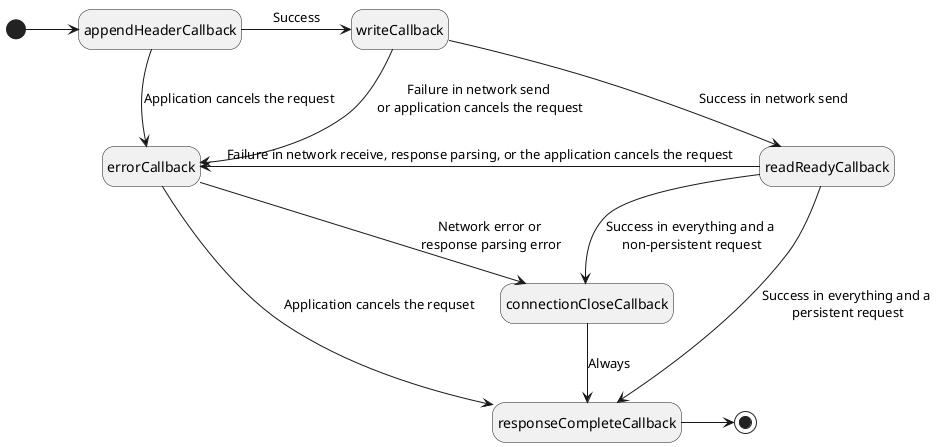 @startuml
hide empty description
[*] -right-> appendHeaderCallback
appendHeaderCallback -right-> writeCallback : Success
appendHeaderCallback -down-> errorCallback : Application cancels the request
writeCallback -down-> readReadyCallback : Success in network send
writeCallback -down-> errorCallback : Failure in network send \nor application cancels the request
readReadyCallback -down-> responseCompleteCallback : Success in everything and a \npersistent request
readReadyCallback -left-> errorCallback : Failure in network receive, response parsing, or the application cancels the request
readReadyCallback -down-> connectionCloseCallback : Success in everything and a \nnon-persistent request
errorCallback -down-> connectionCloseCallback : Network error or \nresponse parsing error
errorCallback -down-> responseCompleteCallback : Application cancels the requset
connectionCloseCallback -down-> responseCompleteCallback : Always
responseCompleteCallback -right-> [*]
@enduml
